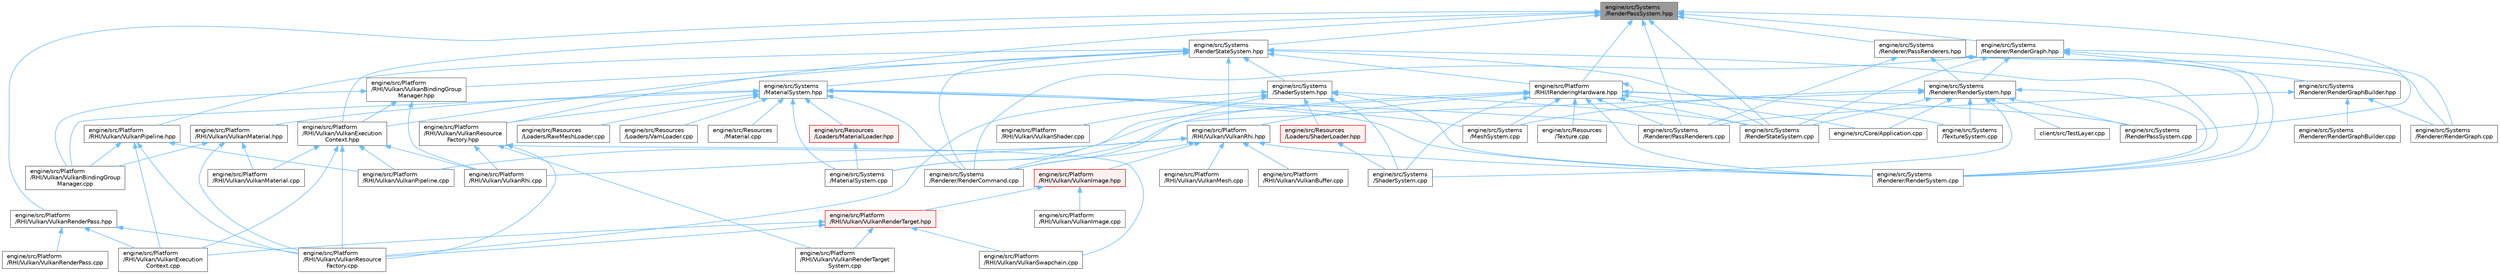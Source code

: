 digraph "engine/src/Systems/RenderPassSystem.hpp"
{
 // LATEX_PDF_SIZE
  bgcolor="transparent";
  edge [fontname=Helvetica,fontsize=10,labelfontname=Helvetica,labelfontsize=10];
  node [fontname=Helvetica,fontsize=10,shape=box,height=0.2,width=0.4];
  Node1 [id="Node000001",label="engine/src/Systems\l/RenderPassSystem.hpp",height=0.2,width=0.4,color="gray40", fillcolor="grey60", style="filled", fontcolor="black",tooltip=" "];
  Node1 -> Node2 [id="edge1_Node000001_Node000002",dir="back",color="steelblue1",style="solid",tooltip=" "];
  Node2 [id="Node000002",label="engine/src/Platform\l/RHI/IRenderingHardware.hpp",height=0.2,width=0.4,color="grey40", fillcolor="white", style="filled",URL="$_i_rendering_hardware_8hpp.html",tooltip=" "];
  Node2 -> Node3 [id="edge2_Node000002_Node000003",dir="back",color="steelblue1",style="solid",tooltip=" "];
  Node3 [id="Node000003",label="engine/src/Core/Application.cpp",height=0.2,width=0.4,color="grey40", fillcolor="white", style="filled",URL="$_application_8cpp.html",tooltip=" "];
  Node2 -> Node2 [id="edge3_Node000002_Node000002",dir="back",color="steelblue1",style="solid",tooltip=" "];
  Node2 -> Node4 [id="edge4_Node000002_Node000004",dir="back",color="steelblue1",style="solid",tooltip=" "];
  Node4 [id="Node000004",label="engine/src/Platform\l/RHI/Vulkan/VulkanRhi.hpp",height=0.2,width=0.4,color="grey40", fillcolor="white", style="filled",URL="$_vulkan_rhi_8hpp.html",tooltip=" "];
  Node4 -> Node5 [id="edge5_Node000004_Node000005",dir="back",color="steelblue1",style="solid",tooltip=" "];
  Node5 [id="Node000005",label="engine/src/Platform\l/RHI/Vulkan/VulkanBuffer.cpp",height=0.2,width=0.4,color="grey40", fillcolor="white", style="filled",URL="$_vulkan_buffer_8cpp.html",tooltip=" "];
  Node4 -> Node6 [id="edge6_Node000004_Node000006",dir="back",color="steelblue1",style="solid",tooltip=" "];
  Node6 [id="Node000006",label="engine/src/Platform\l/RHI/Vulkan/VulkanImage.hpp",height=0.2,width=0.4,color="red", fillcolor="#FFF0F0", style="filled",URL="$_vulkan_image_8hpp.html",tooltip=" "];
  Node6 -> Node7 [id="edge7_Node000006_Node000007",dir="back",color="steelblue1",style="solid",tooltip=" "];
  Node7 [id="Node000007",label="engine/src/Platform\l/RHI/Vulkan/VulkanImage.cpp",height=0.2,width=0.4,color="grey40", fillcolor="white", style="filled",URL="$_vulkan_image_8cpp.html",tooltip=" "];
  Node6 -> Node8 [id="edge8_Node000006_Node000008",dir="back",color="steelblue1",style="solid",tooltip=" "];
  Node8 [id="Node000008",label="engine/src/Platform\l/RHI/Vulkan/VulkanRenderTarget.hpp",height=0.2,width=0.4,color="red", fillcolor="#FFF0F0", style="filled",URL="$_vulkan_render_target_8hpp.html",tooltip=" "];
  Node8 -> Node9 [id="edge9_Node000008_Node000009",dir="back",color="steelblue1",style="solid",tooltip=" "];
  Node9 [id="Node000009",label="engine/src/Platform\l/RHI/Vulkan/VulkanExecution\lContext.cpp",height=0.2,width=0.4,color="grey40", fillcolor="white", style="filled",URL="$_vulkan_execution_context_8cpp.html",tooltip=" "];
  Node8 -> Node11 [id="edge10_Node000008_Node000011",dir="back",color="steelblue1",style="solid",tooltip=" "];
  Node11 [id="Node000011",label="engine/src/Platform\l/RHI/Vulkan/VulkanRenderTarget\lSystem.cpp",height=0.2,width=0.4,color="grey40", fillcolor="white", style="filled",URL="$_vulkan_render_target_system_8cpp.html",tooltip=" "];
  Node8 -> Node12 [id="edge11_Node000008_Node000012",dir="back",color="steelblue1",style="solid",tooltip=" "];
  Node12 [id="Node000012",label="engine/src/Platform\l/RHI/Vulkan/VulkanResource\lFactory.cpp",height=0.2,width=0.4,color="grey40", fillcolor="white", style="filled",URL="$_vulkan_resource_factory_8cpp.html",tooltip=" "];
  Node8 -> Node13 [id="edge12_Node000008_Node000013",dir="back",color="steelblue1",style="solid",tooltip=" "];
  Node13 [id="Node000013",label="engine/src/Platform\l/RHI/Vulkan/VulkanSwapchain.cpp",height=0.2,width=0.4,color="grey40", fillcolor="white", style="filled",URL="$_vulkan_swapchain_8cpp.html",tooltip=" "];
  Node4 -> Node22 [id="edge13_Node000004_Node000022",dir="back",color="steelblue1",style="solid",tooltip=" "];
  Node22 [id="Node000022",label="engine/src/Platform\l/RHI/Vulkan/VulkanMesh.cpp",height=0.2,width=0.4,color="grey40", fillcolor="white", style="filled",URL="$_vulkan_mesh_8cpp.html",tooltip=" "];
  Node4 -> Node23 [id="edge14_Node000004_Node000023",dir="back",color="steelblue1",style="solid",tooltip=" "];
  Node23 [id="Node000023",label="engine/src/Platform\l/RHI/Vulkan/VulkanPipeline.cpp",height=0.2,width=0.4,color="grey40", fillcolor="white", style="filled",URL="$_vulkan_pipeline_8cpp.html",tooltip=" "];
  Node4 -> Node15 [id="edge15_Node000004_Node000015",dir="back",color="steelblue1",style="solid",tooltip=" "];
  Node15 [id="Node000015",label="engine/src/Platform\l/RHI/Vulkan/VulkanRhi.cpp",height=0.2,width=0.4,color="grey40", fillcolor="white", style="filled",URL="$_vulkan_rhi_8cpp.html",tooltip=" "];
  Node4 -> Node24 [id="edge16_Node000004_Node000024",dir="back",color="steelblue1",style="solid",tooltip=" "];
  Node24 [id="Node000024",label="engine/src/Systems\l/Renderer/RenderCommand.cpp",height=0.2,width=0.4,color="grey40", fillcolor="white", style="filled",URL="$_render_command_8cpp.html",tooltip=" "];
  Node4 -> Node25 [id="edge17_Node000004_Node000025",dir="back",color="steelblue1",style="solid",tooltip=" "];
  Node25 [id="Node000025",label="engine/src/Systems\l/Renderer/RenderSystem.cpp",height=0.2,width=0.4,color="grey40", fillcolor="white", style="filled",URL="$_render_system_8cpp.html",tooltip=" "];
  Node2 -> Node26 [id="edge18_Node000002_Node000026",dir="back",color="steelblue1",style="solid",tooltip=" "];
  Node26 [id="Node000026",label="engine/src/Resources\l/Texture.cpp",height=0.2,width=0.4,color="grey40", fillcolor="white", style="filled",URL="$_texture_8cpp.html",tooltip=" "];
  Node2 -> Node27 [id="edge19_Node000002_Node000027",dir="back",color="steelblue1",style="solid",tooltip=" "];
  Node27 [id="Node000027",label="engine/src/Systems\l/MaterialSystem.cpp",height=0.2,width=0.4,color="grey40", fillcolor="white", style="filled",URL="$_material_system_8cpp.html",tooltip=" "];
  Node2 -> Node28 [id="edge20_Node000002_Node000028",dir="back",color="steelblue1",style="solid",tooltip=" "];
  Node28 [id="Node000028",label="engine/src/Systems\l/MeshSystem.cpp",height=0.2,width=0.4,color="grey40", fillcolor="white", style="filled",URL="$_mesh_system_8cpp.html",tooltip=" "];
  Node2 -> Node29 [id="edge21_Node000002_Node000029",dir="back",color="steelblue1",style="solid",tooltip=" "];
  Node29 [id="Node000029",label="engine/src/Systems\l/RenderPassSystem.cpp",height=0.2,width=0.4,color="grey40", fillcolor="white", style="filled",URL="$_render_pass_system_8cpp.html",tooltip=" "];
  Node2 -> Node30 [id="edge22_Node000002_Node000030",dir="back",color="steelblue1",style="solid",tooltip=" "];
  Node30 [id="Node000030",label="engine/src/Systems\l/RenderStateSystem.cpp",height=0.2,width=0.4,color="grey40", fillcolor="white", style="filled",URL="$_render_state_system_8cpp.html",tooltip=" "];
  Node2 -> Node31 [id="edge23_Node000002_Node000031",dir="back",color="steelblue1",style="solid",tooltip=" "];
  Node31 [id="Node000031",label="engine/src/Systems\l/Renderer/PassRenderers.cpp",height=0.2,width=0.4,color="grey40", fillcolor="white", style="filled",URL="$_pass_renderers_8cpp.html",tooltip=" "];
  Node2 -> Node24 [id="edge24_Node000002_Node000024",dir="back",color="steelblue1",style="solid",tooltip=" "];
  Node2 -> Node25 [id="edge25_Node000002_Node000025",dir="back",color="steelblue1",style="solid",tooltip=" "];
  Node2 -> Node32 [id="edge26_Node000002_Node000032",dir="back",color="steelblue1",style="solid",tooltip=" "];
  Node32 [id="Node000032",label="engine/src/Systems\l/ShaderSystem.cpp",height=0.2,width=0.4,color="grey40", fillcolor="white", style="filled",URL="$_shader_system_8cpp.html",tooltip=" "];
  Node2 -> Node33 [id="edge27_Node000002_Node000033",dir="back",color="steelblue1",style="solid",tooltip=" "];
  Node33 [id="Node000033",label="engine/src/Systems\l/TextureSystem.cpp",height=0.2,width=0.4,color="grey40", fillcolor="white", style="filled",URL="$_texture_system_8cpp.html",tooltip=" "];
  Node1 -> Node34 [id="edge28_Node000001_Node000034",dir="back",color="steelblue1",style="solid",tooltip=" "];
  Node34 [id="Node000034",label="engine/src/Platform\l/RHI/Vulkan/VulkanExecution\lContext.hpp",height=0.2,width=0.4,color="grey40", fillcolor="white", style="filled",URL="$_vulkan_execution_context_8hpp.html",tooltip=" "];
  Node34 -> Node9 [id="edge29_Node000034_Node000009",dir="back",color="steelblue1",style="solid",tooltip=" "];
  Node34 -> Node20 [id="edge30_Node000034_Node000020",dir="back",color="steelblue1",style="solid",tooltip=" "];
  Node20 [id="Node000020",label="engine/src/Platform\l/RHI/Vulkan/VulkanMaterial.cpp",height=0.2,width=0.4,color="grey40", fillcolor="white", style="filled",URL="$_vulkan_material_8cpp.html",tooltip=" "];
  Node34 -> Node23 [id="edge31_Node000034_Node000023",dir="back",color="steelblue1",style="solid",tooltip=" "];
  Node34 -> Node12 [id="edge32_Node000034_Node000012",dir="back",color="steelblue1",style="solid",tooltip=" "];
  Node34 -> Node15 [id="edge33_Node000034_Node000015",dir="back",color="steelblue1",style="solid",tooltip=" "];
  Node1 -> Node35 [id="edge34_Node000001_Node000035",dir="back",color="steelblue1",style="solid",tooltip=" "];
  Node35 [id="Node000035",label="engine/src/Platform\l/RHI/Vulkan/VulkanRenderPass.hpp",height=0.2,width=0.4,color="grey40", fillcolor="white", style="filled",URL="$_vulkan_render_pass_8hpp.html",tooltip=" "];
  Node35 -> Node9 [id="edge35_Node000035_Node000009",dir="back",color="steelblue1",style="solid",tooltip=" "];
  Node35 -> Node17 [id="edge36_Node000035_Node000017",dir="back",color="steelblue1",style="solid",tooltip=" "];
  Node17 [id="Node000017",label="engine/src/Platform\l/RHI/Vulkan/VulkanRenderPass.cpp",height=0.2,width=0.4,color="grey40", fillcolor="white", style="filled",URL="$_vulkan_render_pass_8cpp.html",tooltip=" "];
  Node35 -> Node12 [id="edge37_Node000035_Node000012",dir="back",color="steelblue1",style="solid",tooltip=" "];
  Node1 -> Node36 [id="edge38_Node000001_Node000036",dir="back",color="steelblue1",style="solid",tooltip=" "];
  Node36 [id="Node000036",label="engine/src/Platform\l/RHI/Vulkan/VulkanResource\lFactory.hpp",height=0.2,width=0.4,color="grey40", fillcolor="white", style="filled",URL="$_vulkan_resource_factory_8hpp.html",tooltip=" "];
  Node36 -> Node11 [id="edge39_Node000036_Node000011",dir="back",color="steelblue1",style="solid",tooltip=" "];
  Node36 -> Node12 [id="edge40_Node000036_Node000012",dir="back",color="steelblue1",style="solid",tooltip=" "];
  Node36 -> Node15 [id="edge41_Node000036_Node000015",dir="back",color="steelblue1",style="solid",tooltip=" "];
  Node36 -> Node13 [id="edge42_Node000036_Node000013",dir="back",color="steelblue1",style="solid",tooltip=" "];
  Node1 -> Node29 [id="edge43_Node000001_Node000029",dir="back",color="steelblue1",style="solid",tooltip=" "];
  Node1 -> Node30 [id="edge44_Node000001_Node000030",dir="back",color="steelblue1",style="solid",tooltip=" "];
  Node1 -> Node37 [id="edge45_Node000001_Node000037",dir="back",color="steelblue1",style="solid",tooltip=" "];
  Node37 [id="Node000037",label="engine/src/Systems\l/RenderStateSystem.hpp",height=0.2,width=0.4,color="grey40", fillcolor="white", style="filled",URL="$_render_state_system_8hpp.html",tooltip=" "];
  Node37 -> Node2 [id="edge46_Node000037_Node000002",dir="back",color="steelblue1",style="solid",tooltip=" "];
  Node37 -> Node38 [id="edge47_Node000037_Node000038",dir="back",color="steelblue1",style="solid",tooltip=" "];
  Node38 [id="Node000038",label="engine/src/Platform\l/RHI/Vulkan/VulkanBindingGroup\lManager.hpp",height=0.2,width=0.4,color="grey40", fillcolor="white", style="filled",URL="$_vulkan_binding_group_manager_8hpp.html",tooltip=" "];
  Node38 -> Node19 [id="edge48_Node000038_Node000019",dir="back",color="steelblue1",style="solid",tooltip=" "];
  Node19 [id="Node000019",label="engine/src/Platform\l/RHI/Vulkan/VulkanBindingGroup\lManager.cpp",height=0.2,width=0.4,color="grey40", fillcolor="white", style="filled",URL="$_vulkan_binding_group_manager_8cpp.html",tooltip=" "];
  Node38 -> Node34 [id="edge49_Node000038_Node000034",dir="back",color="steelblue1",style="solid",tooltip=" "];
  Node38 -> Node15 [id="edge50_Node000038_Node000015",dir="back",color="steelblue1",style="solid",tooltip=" "];
  Node37 -> Node34 [id="edge51_Node000037_Node000034",dir="back",color="steelblue1",style="solid",tooltip=" "];
  Node37 -> Node39 [id="edge52_Node000037_Node000039",dir="back",color="steelblue1",style="solid",tooltip=" "];
  Node39 [id="Node000039",label="engine/src/Platform\l/RHI/Vulkan/VulkanPipeline.hpp",height=0.2,width=0.4,color="grey40", fillcolor="white", style="filled",URL="$_vulkan_pipeline_8hpp.html",tooltip=" "];
  Node39 -> Node19 [id="edge53_Node000039_Node000019",dir="back",color="steelblue1",style="solid",tooltip=" "];
  Node39 -> Node9 [id="edge54_Node000039_Node000009",dir="back",color="steelblue1",style="solid",tooltip=" "];
  Node39 -> Node23 [id="edge55_Node000039_Node000023",dir="back",color="steelblue1",style="solid",tooltip=" "];
  Node39 -> Node12 [id="edge56_Node000039_Node000012",dir="back",color="steelblue1",style="solid",tooltip=" "];
  Node37 -> Node4 [id="edge57_Node000037_Node000004",dir="back",color="steelblue1",style="solid",tooltip=" "];
  Node37 -> Node40 [id="edge58_Node000037_Node000040",dir="back",color="steelblue1",style="solid",tooltip=" "];
  Node40 [id="Node000040",label="engine/src/Systems\l/MaterialSystem.hpp",height=0.2,width=0.4,color="grey40", fillcolor="white", style="filled",URL="$_material_system_8hpp.html",tooltip=" "];
  Node40 -> Node19 [id="edge59_Node000040_Node000019",dir="back",color="steelblue1",style="solid",tooltip=" "];
  Node40 -> Node41 [id="edge60_Node000040_Node000041",dir="back",color="steelblue1",style="solid",tooltip=" "];
  Node41 [id="Node000041",label="engine/src/Platform\l/RHI/Vulkan/VulkanMaterial.hpp",height=0.2,width=0.4,color="grey40", fillcolor="white", style="filled",URL="$_vulkan_material_8hpp.html",tooltip=" "];
  Node41 -> Node19 [id="edge61_Node000041_Node000019",dir="back",color="steelblue1",style="solid",tooltip=" "];
  Node41 -> Node20 [id="edge62_Node000041_Node000020",dir="back",color="steelblue1",style="solid",tooltip=" "];
  Node41 -> Node12 [id="edge63_Node000041_Node000012",dir="back",color="steelblue1",style="solid",tooltip=" "];
  Node40 -> Node36 [id="edge64_Node000040_Node000036",dir="back",color="steelblue1",style="solid",tooltip=" "];
  Node40 -> Node42 [id="edge65_Node000040_Node000042",dir="back",color="steelblue1",style="solid",tooltip=" "];
  Node42 [id="Node000042",label="engine/src/Resources\l/Loaders/MaterialLoader.hpp",height=0.2,width=0.4,color="red", fillcolor="#FFF0F0", style="filled",URL="$_material_loader_8hpp.html",tooltip=" "];
  Node42 -> Node27 [id="edge66_Node000042_Node000027",dir="back",color="steelblue1",style="solid",tooltip=" "];
  Node40 -> Node45 [id="edge67_Node000040_Node000045",dir="back",color="steelblue1",style="solid",tooltip=" "];
  Node45 [id="Node000045",label="engine/src/Resources\l/Loaders/RawMeshLoader.cpp",height=0.2,width=0.4,color="grey40", fillcolor="white", style="filled",URL="$_raw_mesh_loader_8cpp.html",tooltip=" "];
  Node40 -> Node46 [id="edge68_Node000040_Node000046",dir="back",color="steelblue1",style="solid",tooltip=" "];
  Node46 [id="Node000046",label="engine/src/Resources\l/Loaders/VamLoader.cpp",height=0.2,width=0.4,color="grey40", fillcolor="white", style="filled",URL="$_vam_loader_8cpp.html",tooltip=" "];
  Node40 -> Node47 [id="edge69_Node000040_Node000047",dir="back",color="steelblue1",style="solid",tooltip=" "];
  Node47 [id="Node000047",label="engine/src/Resources\l/Material.cpp",height=0.2,width=0.4,color="grey40", fillcolor="white", style="filled",URL="$_material_8cpp.html",tooltip=" "];
  Node40 -> Node27 [id="edge70_Node000040_Node000027",dir="back",color="steelblue1",style="solid",tooltip=" "];
  Node40 -> Node28 [id="edge71_Node000040_Node000028",dir="back",color="steelblue1",style="solid",tooltip=" "];
  Node40 -> Node31 [id="edge72_Node000040_Node000031",dir="back",color="steelblue1",style="solid",tooltip=" "];
  Node40 -> Node24 [id="edge73_Node000040_Node000024",dir="back",color="steelblue1",style="solid",tooltip=" "];
  Node40 -> Node25 [id="edge74_Node000040_Node000025",dir="back",color="steelblue1",style="solid",tooltip=" "];
  Node37 -> Node30 [id="edge75_Node000037_Node000030",dir="back",color="steelblue1",style="solid",tooltip=" "];
  Node37 -> Node24 [id="edge76_Node000037_Node000024",dir="back",color="steelblue1",style="solid",tooltip=" "];
  Node37 -> Node25 [id="edge77_Node000037_Node000025",dir="back",color="steelblue1",style="solid",tooltip=" "];
  Node37 -> Node48 [id="edge78_Node000037_Node000048",dir="back",color="steelblue1",style="solid",tooltip=" "];
  Node48 [id="Node000048",label="engine/src/Systems\l/ShaderSystem.hpp",height=0.2,width=0.4,color="grey40", fillcolor="white", style="filled",URL="$_shader_system_8hpp.html",tooltip=" "];
  Node48 -> Node12 [id="edge79_Node000048_Node000012",dir="back",color="steelblue1",style="solid",tooltip=" "];
  Node48 -> Node49 [id="edge80_Node000048_Node000049",dir="back",color="steelblue1",style="solid",tooltip=" "];
  Node49 [id="Node000049",label="engine/src/Platform\l/RHI/Vulkan/VulkanShader.cpp",height=0.2,width=0.4,color="grey40", fillcolor="white", style="filled",URL="$_vulkan_shader_8cpp.html",tooltip=" "];
  Node48 -> Node50 [id="edge81_Node000048_Node000050",dir="back",color="steelblue1",style="solid",tooltip=" "];
  Node50 [id="Node000050",label="engine/src/Resources\l/Loaders/ShaderLoader.hpp",height=0.2,width=0.4,color="red", fillcolor="#FFF0F0", style="filled",URL="$_shader_loader_8hpp.html",tooltip=" "];
  Node50 -> Node32 [id="edge82_Node000050_Node000032",dir="back",color="steelblue1",style="solid",tooltip=" "];
  Node48 -> Node30 [id="edge83_Node000048_Node000030",dir="back",color="steelblue1",style="solid",tooltip=" "];
  Node48 -> Node24 [id="edge84_Node000048_Node000024",dir="back",color="steelblue1",style="solid",tooltip=" "];
  Node48 -> Node25 [id="edge85_Node000048_Node000025",dir="back",color="steelblue1",style="solid",tooltip=" "];
  Node48 -> Node32 [id="edge86_Node000048_Node000032",dir="back",color="steelblue1",style="solid",tooltip=" "];
  Node1 -> Node31 [id="edge87_Node000001_Node000031",dir="back",color="steelblue1",style="solid",tooltip=" "];
  Node1 -> Node52 [id="edge88_Node000001_Node000052",dir="back",color="steelblue1",style="solid",tooltip=" "];
  Node52 [id="Node000052",label="engine/src/Systems\l/Renderer/PassRenderers.hpp",height=0.2,width=0.4,color="grey40", fillcolor="white", style="filled",URL="$_pass_renderers_8hpp.html",tooltip=" "];
  Node52 -> Node31 [id="edge89_Node000052_Node000031",dir="back",color="steelblue1",style="solid",tooltip=" "];
  Node52 -> Node53 [id="edge90_Node000052_Node000053",dir="back",color="steelblue1",style="solid",tooltip=" "];
  Node53 [id="Node000053",label="engine/src/Systems\l/Renderer/RenderGraph.cpp",height=0.2,width=0.4,color="grey40", fillcolor="white", style="filled",URL="$_render_graph_8cpp.html",tooltip=" "];
  Node52 -> Node25 [id="edge91_Node000052_Node000025",dir="back",color="steelblue1",style="solid",tooltip=" "];
  Node52 -> Node54 [id="edge92_Node000052_Node000054",dir="back",color="steelblue1",style="solid",tooltip=" "];
  Node54 [id="Node000054",label="engine/src/Systems\l/Renderer/RenderSystem.hpp",height=0.2,width=0.4,color="grey40", fillcolor="white", style="filled",URL="$_render_system_8hpp.html",tooltip=" "];
  Node54 -> Node55 [id="edge93_Node000054_Node000055",dir="back",color="steelblue1",style="solid",tooltip=" "];
  Node55 [id="Node000055",label="client/src/TestLayer.cpp",height=0.2,width=0.4,color="grey40", fillcolor="white", style="filled",URL="$client_2src_2_test_layer_8cpp.html",tooltip=" "];
  Node54 -> Node3 [id="edge94_Node000054_Node000003",dir="back",color="steelblue1",style="solid",tooltip=" "];
  Node54 -> Node27 [id="edge95_Node000054_Node000027",dir="back",color="steelblue1",style="solid",tooltip=" "];
  Node54 -> Node28 [id="edge96_Node000054_Node000028",dir="back",color="steelblue1",style="solid",tooltip=" "];
  Node54 -> Node29 [id="edge97_Node000054_Node000029",dir="back",color="steelblue1",style="solid",tooltip=" "];
  Node54 -> Node30 [id="edge98_Node000054_Node000030",dir="back",color="steelblue1",style="solid",tooltip=" "];
  Node54 -> Node25 [id="edge99_Node000054_Node000025",dir="back",color="steelblue1",style="solid",tooltip=" "];
  Node54 -> Node32 [id="edge100_Node000054_Node000032",dir="back",color="steelblue1",style="solid",tooltip=" "];
  Node54 -> Node33 [id="edge101_Node000054_Node000033",dir="back",color="steelblue1",style="solid",tooltip=" "];
  Node1 -> Node56 [id="edge102_Node000001_Node000056",dir="back",color="steelblue1",style="solid",tooltip=" "];
  Node56 [id="Node000056",label="engine/src/Systems\l/Renderer/RenderGraph.hpp",height=0.2,width=0.4,color="grey40", fillcolor="white", style="filled",URL="$_render_graph_8hpp.html",tooltip=" "];
  Node56 -> Node30 [id="edge103_Node000056_Node000030",dir="back",color="steelblue1",style="solid",tooltip=" "];
  Node56 -> Node24 [id="edge104_Node000056_Node000024",dir="back",color="steelblue1",style="solid",tooltip=" "];
  Node56 -> Node53 [id="edge105_Node000056_Node000053",dir="back",color="steelblue1",style="solid",tooltip=" "];
  Node56 -> Node57 [id="edge106_Node000056_Node000057",dir="back",color="steelblue1",style="solid",tooltip=" "];
  Node57 [id="Node000057",label="engine/src/Systems\l/Renderer/RenderGraphBuilder.hpp",height=0.2,width=0.4,color="grey40", fillcolor="white", style="filled",URL="$_render_graph_builder_8hpp.html",tooltip=" "];
  Node57 -> Node31 [id="edge107_Node000057_Node000031",dir="back",color="steelblue1",style="solid",tooltip=" "];
  Node57 -> Node53 [id="edge108_Node000057_Node000053",dir="back",color="steelblue1",style="solid",tooltip=" "];
  Node57 -> Node58 [id="edge109_Node000057_Node000058",dir="back",color="steelblue1",style="solid",tooltip=" "];
  Node58 [id="Node000058",label="engine/src/Systems\l/Renderer/RenderGraphBuilder.cpp",height=0.2,width=0.4,color="grey40", fillcolor="white", style="filled",URL="$_render_graph_builder_8cpp.html",tooltip=" "];
  Node56 -> Node25 [id="edge110_Node000056_Node000025",dir="back",color="steelblue1",style="solid",tooltip=" "];
  Node56 -> Node54 [id="edge111_Node000056_Node000054",dir="back",color="steelblue1",style="solid",tooltip=" "];
}
